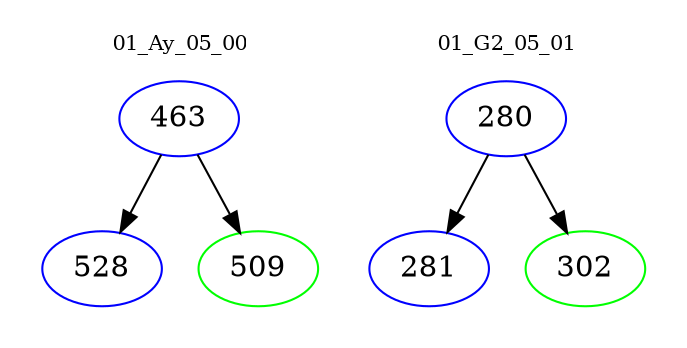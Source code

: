 digraph{
subgraph cluster_0 {
color = white
label = "01_Ay_05_00";
fontsize=10;
T0_463 [label="463", color="blue"]
T0_463 -> T0_528 [color="black"]
T0_528 [label="528", color="blue"]
T0_463 -> T0_509 [color="black"]
T0_509 [label="509", color="green"]
}
subgraph cluster_1 {
color = white
label = "01_G2_05_01";
fontsize=10;
T1_280 [label="280", color="blue"]
T1_280 -> T1_281 [color="black"]
T1_281 [label="281", color="blue"]
T1_280 -> T1_302 [color="black"]
T1_302 [label="302", color="green"]
}
}
